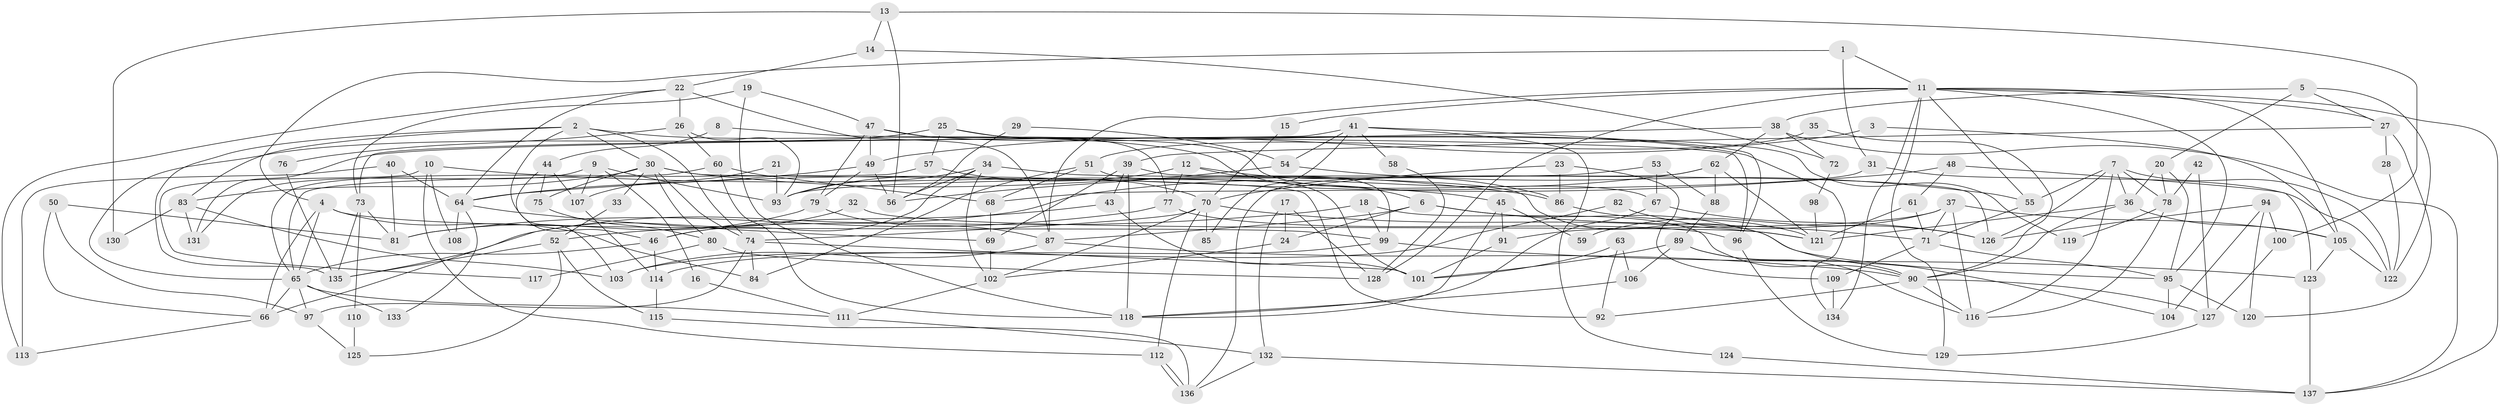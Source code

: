 // Generated by graph-tools (version 1.1) at 2025/50/03/09/25 04:50:50]
// undirected, 137 vertices, 274 edges
graph export_dot {
graph [start="1"]
  node [color=gray90,style=filled];
  1;
  2;
  3;
  4;
  5;
  6;
  7;
  8;
  9;
  10;
  11;
  12;
  13;
  14;
  15;
  16;
  17;
  18;
  19;
  20;
  21;
  22;
  23;
  24;
  25;
  26;
  27;
  28;
  29;
  30;
  31;
  32;
  33;
  34;
  35;
  36;
  37;
  38;
  39;
  40;
  41;
  42;
  43;
  44;
  45;
  46;
  47;
  48;
  49;
  50;
  51;
  52;
  53;
  54;
  55;
  56;
  57;
  58;
  59;
  60;
  61;
  62;
  63;
  64;
  65;
  66;
  67;
  68;
  69;
  70;
  71;
  72;
  73;
  74;
  75;
  76;
  77;
  78;
  79;
  80;
  81;
  82;
  83;
  84;
  85;
  86;
  87;
  88;
  89;
  90;
  91;
  92;
  93;
  94;
  95;
  96;
  97;
  98;
  99;
  100;
  101;
  102;
  103;
  104;
  105;
  106;
  107;
  108;
  109;
  110;
  111;
  112;
  113;
  114;
  115;
  116;
  117;
  118;
  119;
  120;
  121;
  122;
  123;
  124;
  125;
  126;
  127;
  128;
  129;
  130;
  131;
  132;
  133;
  134;
  135;
  136;
  137;
  1 -- 11;
  1 -- 4;
  1 -- 31;
  2 -- 6;
  2 -- 74;
  2 -- 30;
  2 -- 46;
  2 -- 83;
  2 -- 135;
  3 -- 49;
  3 -- 105;
  4 -- 99;
  4 -- 66;
  4 -- 65;
  4 -- 84;
  5 -- 122;
  5 -- 27;
  5 -- 20;
  5 -- 38;
  6 -- 95;
  6 -- 87;
  6 -- 24;
  6 -- 71;
  7 -- 116;
  7 -- 78;
  7 -- 36;
  7 -- 55;
  7 -- 122;
  7 -- 126;
  8 -- 96;
  8 -- 44;
  9 -- 131;
  9 -- 93;
  9 -- 16;
  9 -- 107;
  10 -- 112;
  10 -- 45;
  10 -- 108;
  10 -- 117;
  11 -- 137;
  11 -- 55;
  11 -- 15;
  11 -- 27;
  11 -- 87;
  11 -- 95;
  11 -- 105;
  11 -- 128;
  11 -- 129;
  11 -- 134;
  12 -- 86;
  12 -- 93;
  12 -- 77;
  12 -- 99;
  13 -- 100;
  13 -- 56;
  13 -- 14;
  13 -- 130;
  14 -- 22;
  14 -- 72;
  15 -- 70;
  16 -- 111;
  17 -- 24;
  17 -- 128;
  17 -- 132;
  18 -- 99;
  18 -- 90;
  18 -- 52;
  19 -- 118;
  19 -- 47;
  19 -- 73;
  20 -- 36;
  20 -- 78;
  20 -- 95;
  21 -- 107;
  21 -- 93;
  22 -- 26;
  22 -- 64;
  22 -- 87;
  22 -- 113;
  23 -- 109;
  23 -- 86;
  23 -- 70;
  24 -- 102;
  25 -- 65;
  25 -- 57;
  25 -- 67;
  25 -- 119;
  26 -- 93;
  26 -- 60;
  26 -- 76;
  27 -- 39;
  27 -- 28;
  27 -- 120;
  28 -- 122;
  29 -- 56;
  29 -- 54;
  30 -- 74;
  30 -- 33;
  30 -- 75;
  30 -- 80;
  30 -- 83;
  30 -- 86;
  30 -- 92;
  31 -- 122;
  31 -- 68;
  32 -- 121;
  32 -- 66;
  33 -- 52;
  34 -- 104;
  34 -- 46;
  34 -- 56;
  34 -- 93;
  34 -- 102;
  35 -- 51;
  35 -- 90;
  36 -- 105;
  36 -- 90;
  36 -- 121;
  37 -- 105;
  37 -- 71;
  37 -- 59;
  37 -- 91;
  37 -- 116;
  38 -- 62;
  38 -- 72;
  38 -- 131;
  38 -- 137;
  39 -- 118;
  39 -- 69;
  39 -- 43;
  39 -- 126;
  40 -- 64;
  40 -- 81;
  40 -- 113;
  41 -- 73;
  41 -- 54;
  41 -- 58;
  41 -- 85;
  41 -- 96;
  41 -- 124;
  42 -- 127;
  42 -- 78;
  43 -- 101;
  43 -- 46;
  44 -- 103;
  44 -- 107;
  44 -- 75;
  45 -- 91;
  45 -- 118;
  45 -- 59;
  46 -- 65;
  46 -- 114;
  47 -- 77;
  47 -- 79;
  47 -- 49;
  47 -- 134;
  48 -- 61;
  48 -- 64;
  48 -- 123;
  49 -- 79;
  49 -- 56;
  49 -- 64;
  50 -- 66;
  50 -- 97;
  50 -- 81;
  51 -- 101;
  51 -- 84;
  51 -- 68;
  52 -- 115;
  52 -- 125;
  52 -- 135;
  53 -- 67;
  53 -- 88;
  53 -- 93;
  54 -- 55;
  54 -- 56;
  55 -- 71;
  57 -- 65;
  57 -- 70;
  58 -- 128;
  60 -- 68;
  60 -- 65;
  60 -- 118;
  61 -- 121;
  61 -- 71;
  62 -- 136;
  62 -- 135;
  62 -- 88;
  62 -- 121;
  63 -- 106;
  63 -- 92;
  63 -- 101;
  64 -- 69;
  64 -- 108;
  64 -- 133;
  65 -- 66;
  65 -- 97;
  65 -- 111;
  65 -- 133;
  66 -- 113;
  67 -- 126;
  67 -- 118;
  68 -- 69;
  69 -- 102;
  70 -- 121;
  70 -- 74;
  70 -- 85;
  70 -- 102;
  70 -- 112;
  71 -- 95;
  71 -- 109;
  72 -- 98;
  73 -- 135;
  73 -- 81;
  73 -- 110;
  74 -- 101;
  74 -- 84;
  74 -- 97;
  75 -- 80;
  76 -- 135;
  77 -- 81;
  77 -- 96;
  78 -- 116;
  78 -- 119;
  79 -- 81;
  79 -- 87;
  80 -- 117;
  80 -- 128;
  82 -- 103;
  82 -- 126;
  83 -- 103;
  83 -- 130;
  83 -- 131;
  86 -- 121;
  87 -- 90;
  87 -- 103;
  88 -- 89;
  89 -- 116;
  89 -- 90;
  89 -- 101;
  89 -- 106;
  90 -- 92;
  90 -- 116;
  90 -- 127;
  91 -- 101;
  94 -- 126;
  94 -- 120;
  94 -- 100;
  94 -- 104;
  95 -- 104;
  95 -- 120;
  96 -- 129;
  97 -- 125;
  98 -- 121;
  99 -- 123;
  99 -- 114;
  100 -- 127;
  102 -- 111;
  105 -- 123;
  105 -- 122;
  106 -- 118;
  107 -- 114;
  109 -- 134;
  110 -- 125;
  111 -- 132;
  112 -- 136;
  112 -- 136;
  114 -- 115;
  115 -- 136;
  123 -- 137;
  124 -- 137;
  127 -- 129;
  132 -- 136;
  132 -- 137;
}
